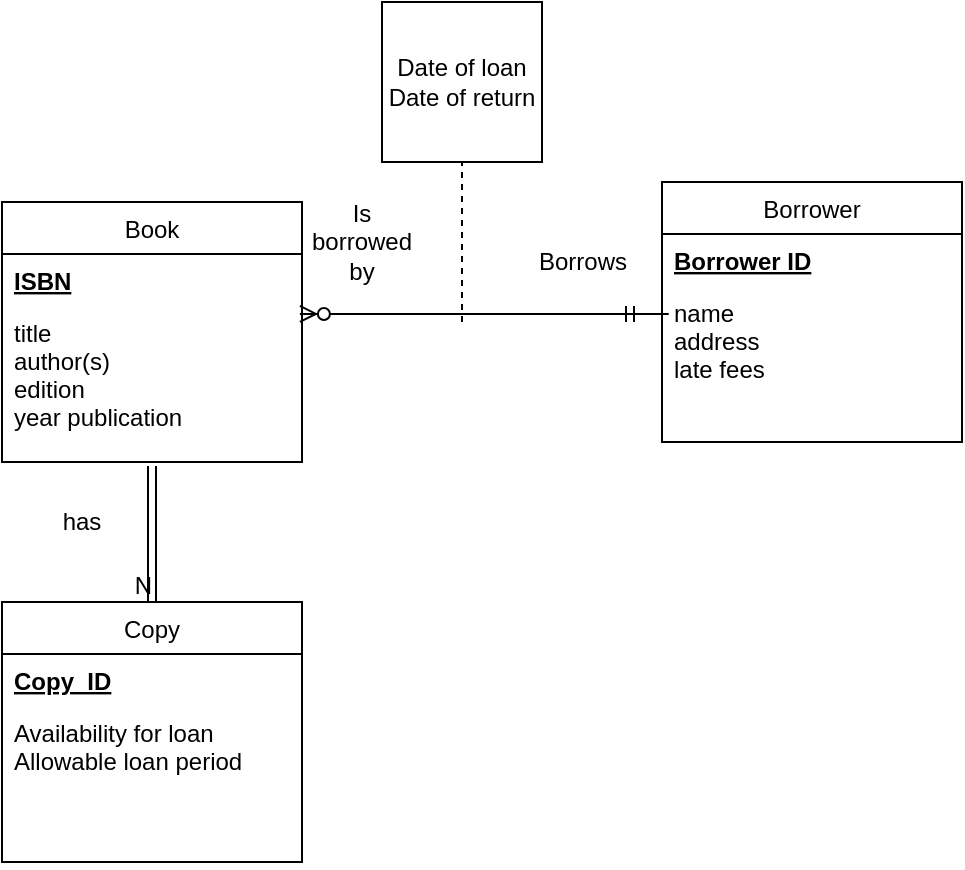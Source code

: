 <mxfile version="13.8.1" type="github">
  <diagram id="acj0kI88vNg6Fxn12ceG" name="Page-1">
    <mxGraphModel dx="871" dy="577" grid="1" gridSize="10" guides="1" tooltips="1" connect="1" arrows="1" fold="1" page="1" pageScale="1" pageWidth="827" pageHeight="1169" math="0" shadow="0">
      <root>
        <mxCell id="0" />
        <mxCell id="1" parent="0" />
        <mxCell id="7qTaBOHYmEMiQZmxTLoO-1" value="Book" style="swimlane;fontStyle=0;childLayout=stackLayout;horizontal=1;startSize=26;fillColor=none;horizontalStack=0;resizeParent=1;resizeParentMax=0;resizeLast=0;collapsible=1;marginBottom=0;" vertex="1" parent="1">
          <mxGeometry x="70" y="250" width="150" height="130" as="geometry" />
        </mxCell>
        <mxCell id="7qTaBOHYmEMiQZmxTLoO-2" value="ISBN" style="text;strokeColor=none;fillColor=none;align=left;verticalAlign=top;spacingLeft=4;spacingRight=4;overflow=hidden;rotatable=0;points=[[0,0.5],[1,0.5]];portConstraint=eastwest;fontStyle=5" vertex="1" parent="7qTaBOHYmEMiQZmxTLoO-1">
          <mxGeometry y="26" width="150" height="26" as="geometry" />
        </mxCell>
        <mxCell id="7qTaBOHYmEMiQZmxTLoO-3" value="title&#xa;author(s)&#xa;edition&#xa;year publication&#xa;&#xa;" style="text;strokeColor=none;fillColor=none;align=left;verticalAlign=top;spacingLeft=4;spacingRight=4;overflow=hidden;rotatable=0;points=[[0,0.5],[1,0.5]];portConstraint=eastwest;" vertex="1" parent="7qTaBOHYmEMiQZmxTLoO-1">
          <mxGeometry y="52" width="150" height="78" as="geometry" />
        </mxCell>
        <mxCell id="7qTaBOHYmEMiQZmxTLoO-8" value="" style="edgeStyle=entityRelationEdgeStyle;fontSize=12;html=1;endArrow=ERzeroToMany;startArrow=ERmandOne;entryX=0.993;entryY=0.051;entryDx=0;entryDy=0;entryPerimeter=0;" edge="1" parent="1" target="7qTaBOHYmEMiQZmxTLoO-3">
          <mxGeometry width="100" height="100" relative="1" as="geometry">
            <mxPoint x="378" y="306" as="sourcePoint" />
            <mxPoint x="190" y="250" as="targetPoint" />
          </mxGeometry>
        </mxCell>
        <mxCell id="7qTaBOHYmEMiQZmxTLoO-5" value="Borrower" style="swimlane;fontStyle=0;childLayout=stackLayout;horizontal=1;startSize=26;fillColor=none;horizontalStack=0;resizeParent=1;resizeParentMax=0;resizeLast=0;collapsible=1;marginBottom=0;" vertex="1" parent="1">
          <mxGeometry x="400" y="240" width="150" height="130" as="geometry" />
        </mxCell>
        <mxCell id="7qTaBOHYmEMiQZmxTLoO-6" value="Borrower ID" style="text;strokeColor=none;fillColor=none;align=left;verticalAlign=top;spacingLeft=4;spacingRight=4;overflow=hidden;rotatable=0;points=[[0,0.5],[1,0.5]];portConstraint=eastwest;fontStyle=5" vertex="1" parent="7qTaBOHYmEMiQZmxTLoO-5">
          <mxGeometry y="26" width="150" height="26" as="geometry" />
        </mxCell>
        <mxCell id="7qTaBOHYmEMiQZmxTLoO-7" value="name&#xa;address&#xa;late fees" style="text;strokeColor=none;fillColor=none;align=left;verticalAlign=top;spacingLeft=4;spacingRight=4;overflow=hidden;rotatable=0;points=[[0,0.5],[1,0.5]];portConstraint=eastwest;" vertex="1" parent="7qTaBOHYmEMiQZmxTLoO-5">
          <mxGeometry y="52" width="150" height="78" as="geometry" />
        </mxCell>
        <mxCell id="7qTaBOHYmEMiQZmxTLoO-12" value="Copy" style="swimlane;fontStyle=0;childLayout=stackLayout;horizontal=1;startSize=26;fillColor=none;horizontalStack=0;resizeParent=1;resizeParentMax=0;resizeLast=0;collapsible=1;marginBottom=0;" vertex="1" parent="1">
          <mxGeometry x="70" y="450" width="150" height="130" as="geometry" />
        </mxCell>
        <mxCell id="7qTaBOHYmEMiQZmxTLoO-13" value="Copy_ID" style="text;strokeColor=none;fillColor=none;align=left;verticalAlign=top;spacingLeft=4;spacingRight=4;overflow=hidden;rotatable=0;points=[[0,0.5],[1,0.5]];portConstraint=eastwest;fontStyle=5" vertex="1" parent="7qTaBOHYmEMiQZmxTLoO-12">
          <mxGeometry y="26" width="150" height="26" as="geometry" />
        </mxCell>
        <mxCell id="7qTaBOHYmEMiQZmxTLoO-14" value="Availability for loan&#xa;Allowable loan period&#xa;" style="text;strokeColor=none;fillColor=none;align=left;verticalAlign=top;spacingLeft=4;spacingRight=4;overflow=hidden;rotatable=0;points=[[0,0.5],[1,0.5]];portConstraint=eastwest;" vertex="1" parent="7qTaBOHYmEMiQZmxTLoO-12">
          <mxGeometry y="52" width="150" height="78" as="geometry" />
        </mxCell>
        <mxCell id="7qTaBOHYmEMiQZmxTLoO-15" value="" style="shape=link;html=1;rounded=0;entryX=0.5;entryY=0;entryDx=0;entryDy=0;exitX=0.5;exitY=1.026;exitDx=0;exitDy=0;exitPerimeter=0;" edge="1" parent="1" source="7qTaBOHYmEMiQZmxTLoO-3" target="7qTaBOHYmEMiQZmxTLoO-12">
          <mxGeometry relative="1" as="geometry">
            <mxPoint x="60" y="400" as="sourcePoint" />
            <mxPoint x="220" y="400" as="targetPoint" />
          </mxGeometry>
        </mxCell>
        <mxCell id="7qTaBOHYmEMiQZmxTLoO-16" value="N" style="resizable=0;html=1;align=right;verticalAlign=bottom;" connectable="0" vertex="1" parent="7qTaBOHYmEMiQZmxTLoO-15">
          <mxGeometry x="1" relative="1" as="geometry" />
        </mxCell>
        <mxCell id="7qTaBOHYmEMiQZmxTLoO-17" value="" style="endArrow=none;dashed=1;html=1;" edge="1" parent="1">
          <mxGeometry width="50" height="50" relative="1" as="geometry">
            <mxPoint x="300" y="310" as="sourcePoint" />
            <mxPoint x="300" y="230" as="targetPoint" />
          </mxGeometry>
        </mxCell>
        <mxCell id="7qTaBOHYmEMiQZmxTLoO-18" value="has" style="text;html=1;strokeColor=none;fillColor=none;align=center;verticalAlign=middle;whiteSpace=wrap;rounded=0;" vertex="1" parent="1">
          <mxGeometry x="90" y="400" width="40" height="20" as="geometry" />
        </mxCell>
        <mxCell id="7qTaBOHYmEMiQZmxTLoO-19" value="Borrows" style="text;html=1;align=center;verticalAlign=middle;resizable=0;points=[];autosize=1;" vertex="1" parent="1">
          <mxGeometry x="330" y="270" width="60" height="20" as="geometry" />
        </mxCell>
        <mxCell id="7qTaBOHYmEMiQZmxTLoO-20" value="Date of loan&lt;br&gt;Date of return" style="whiteSpace=wrap;html=1;aspect=fixed;" vertex="1" parent="1">
          <mxGeometry x="260" y="150" width="80" height="80" as="geometry" />
        </mxCell>
        <mxCell id="7qTaBOHYmEMiQZmxTLoO-21" value="Is borrowed by" style="text;html=1;strokeColor=none;fillColor=none;align=center;verticalAlign=middle;whiteSpace=wrap;rounded=0;" vertex="1" parent="1">
          <mxGeometry x="230" y="260" width="40" height="20" as="geometry" />
        </mxCell>
      </root>
    </mxGraphModel>
  </diagram>
</mxfile>
